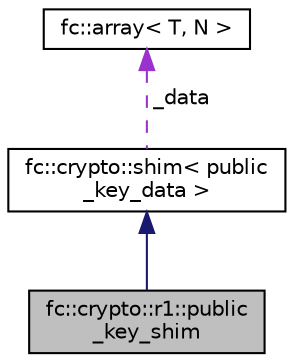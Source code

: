 digraph "fc::crypto::r1::public_key_shim"
{
  edge [fontname="Helvetica",fontsize="10",labelfontname="Helvetica",labelfontsize="10"];
  node [fontname="Helvetica",fontsize="10",shape=record];
  Node2 [label="fc::crypto::r1::public\l_key_shim",height=0.2,width=0.4,color="black", fillcolor="grey75", style="filled", fontcolor="black"];
  Node3 -> Node2 [dir="back",color="midnightblue",fontsize="10",style="solid"];
  Node3 [label="fc::crypto::shim\< public\l_key_data \>",height=0.2,width=0.4,color="black", fillcolor="white", style="filled",URL="$structfc_1_1crypto_1_1shim.html"];
  Node4 -> Node3 [dir="back",color="darkorchid3",fontsize="10",style="dashed",label=" _data" ];
  Node4 [label="fc::array\< T, N \>",height=0.2,width=0.4,color="black", fillcolor="white", style="filled",URL="$classfc_1_1array.html"];
}
